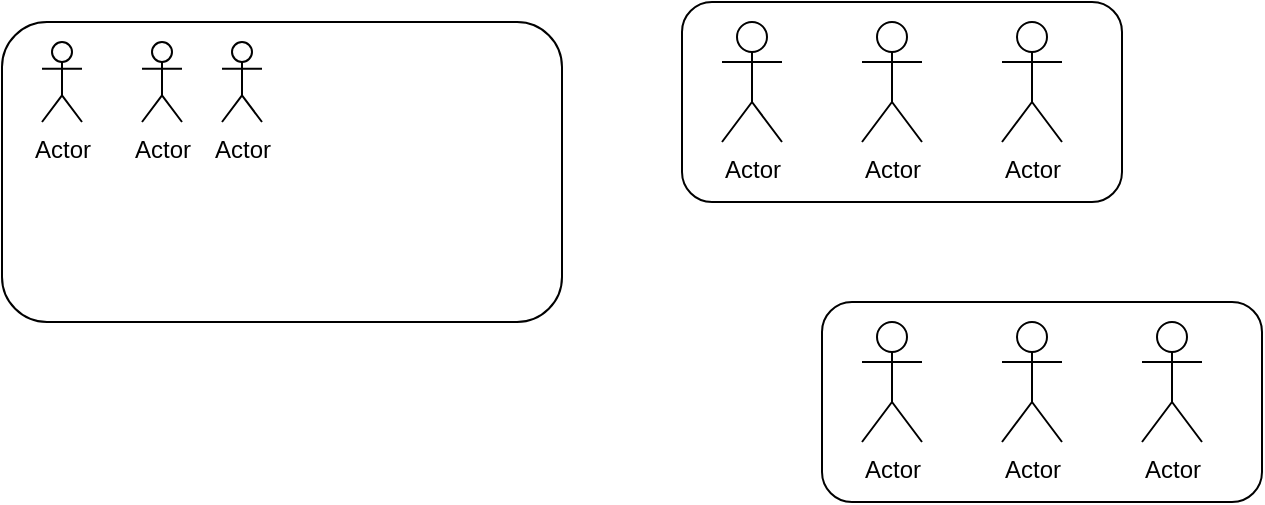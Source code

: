 <mxfile version="28.0.5">
  <diagram name="ページ1" id="xtR3QMY_ivg9KzAQHW-j">
    <mxGraphModel dx="2066" dy="1272" grid="1" gridSize="10" guides="1" tooltips="1" connect="1" arrows="1" fold="1" page="1" pageScale="1" pageWidth="827" pageHeight="1169" math="0" shadow="0">
      <root>
        <mxCell id="0" />
        <mxCell id="1" parent="0" />
        <mxCell id="JZybzeYJvGHH00LdQQcP-5" value="" style="rounded=1;whiteSpace=wrap;html=1;" parent="1" vertex="1">
          <mxGeometry x="80" y="430" width="280" height="150" as="geometry" />
        </mxCell>
        <mxCell id="JZybzeYJvGHH00LdQQcP-1" value="Actor" style="shape=umlActor;verticalLabelPosition=bottom;verticalAlign=top;html=1;outlineConnect=0;" parent="1" vertex="1">
          <mxGeometry x="100" y="440" width="20" height="40" as="geometry" />
        </mxCell>
        <mxCell id="JZybzeYJvGHH00LdQQcP-2" value="Actor" style="shape=umlActor;verticalLabelPosition=bottom;verticalAlign=top;html=1;outlineConnect=0;" parent="1" vertex="1">
          <mxGeometry x="150" y="440" width="20" height="40" as="geometry" />
        </mxCell>
        <mxCell id="JZybzeYJvGHH00LdQQcP-3" value="Actor" style="shape=umlActor;verticalLabelPosition=bottom;verticalAlign=top;html=1;outlineConnect=0;" parent="1" vertex="1">
          <mxGeometry x="190" y="440" width="20" height="40" as="geometry" />
        </mxCell>
        <mxCell id="JZybzeYJvGHH00LdQQcP-6" value="" style="rounded=1;whiteSpace=wrap;html=1;" parent="1" vertex="1">
          <mxGeometry x="420" y="420" width="220" height="100" as="geometry" />
        </mxCell>
        <mxCell id="JZybzeYJvGHH00LdQQcP-7" value="Actor" style="shape=umlActor;verticalLabelPosition=bottom;verticalAlign=top;html=1;outlineConnect=0;" parent="1" vertex="1">
          <mxGeometry x="440" y="430" width="30" height="60" as="geometry" />
        </mxCell>
        <mxCell id="JZybzeYJvGHH00LdQQcP-8" value="Actor" style="shape=umlActor;verticalLabelPosition=bottom;verticalAlign=top;html=1;outlineConnect=0;" parent="1" vertex="1">
          <mxGeometry x="510" y="430" width="30" height="60" as="geometry" />
        </mxCell>
        <mxCell id="JZybzeYJvGHH00LdQQcP-9" value="Actor" style="shape=umlActor;verticalLabelPosition=bottom;verticalAlign=top;html=1;outlineConnect=0;" parent="1" vertex="1">
          <mxGeometry x="580" y="430" width="30" height="60" as="geometry" />
        </mxCell>
        <mxCell id="JZybzeYJvGHH00LdQQcP-10" value="" style="rounded=1;whiteSpace=wrap;html=1;" parent="1" vertex="1">
          <mxGeometry x="490" y="570" width="220" height="100" as="geometry" />
        </mxCell>
        <mxCell id="JZybzeYJvGHH00LdQQcP-11" value="Actor" style="shape=umlActor;verticalLabelPosition=bottom;verticalAlign=top;html=1;outlineConnect=0;" parent="1" vertex="1">
          <mxGeometry x="510" y="580" width="30" height="60" as="geometry" />
        </mxCell>
        <mxCell id="JZybzeYJvGHH00LdQQcP-12" value="Actor" style="shape=umlActor;verticalLabelPosition=bottom;verticalAlign=top;html=1;outlineConnect=0;" parent="1" vertex="1">
          <mxGeometry x="580" y="580" width="30" height="60" as="geometry" />
        </mxCell>
        <mxCell id="JZybzeYJvGHH00LdQQcP-13" value="Actor" style="shape=umlActor;verticalLabelPosition=bottom;verticalAlign=top;html=1;outlineConnect=0;" parent="1" vertex="1">
          <mxGeometry x="650" y="580" width="30" height="60" as="geometry" />
        </mxCell>
      </root>
    </mxGraphModel>
  </diagram>
</mxfile>

